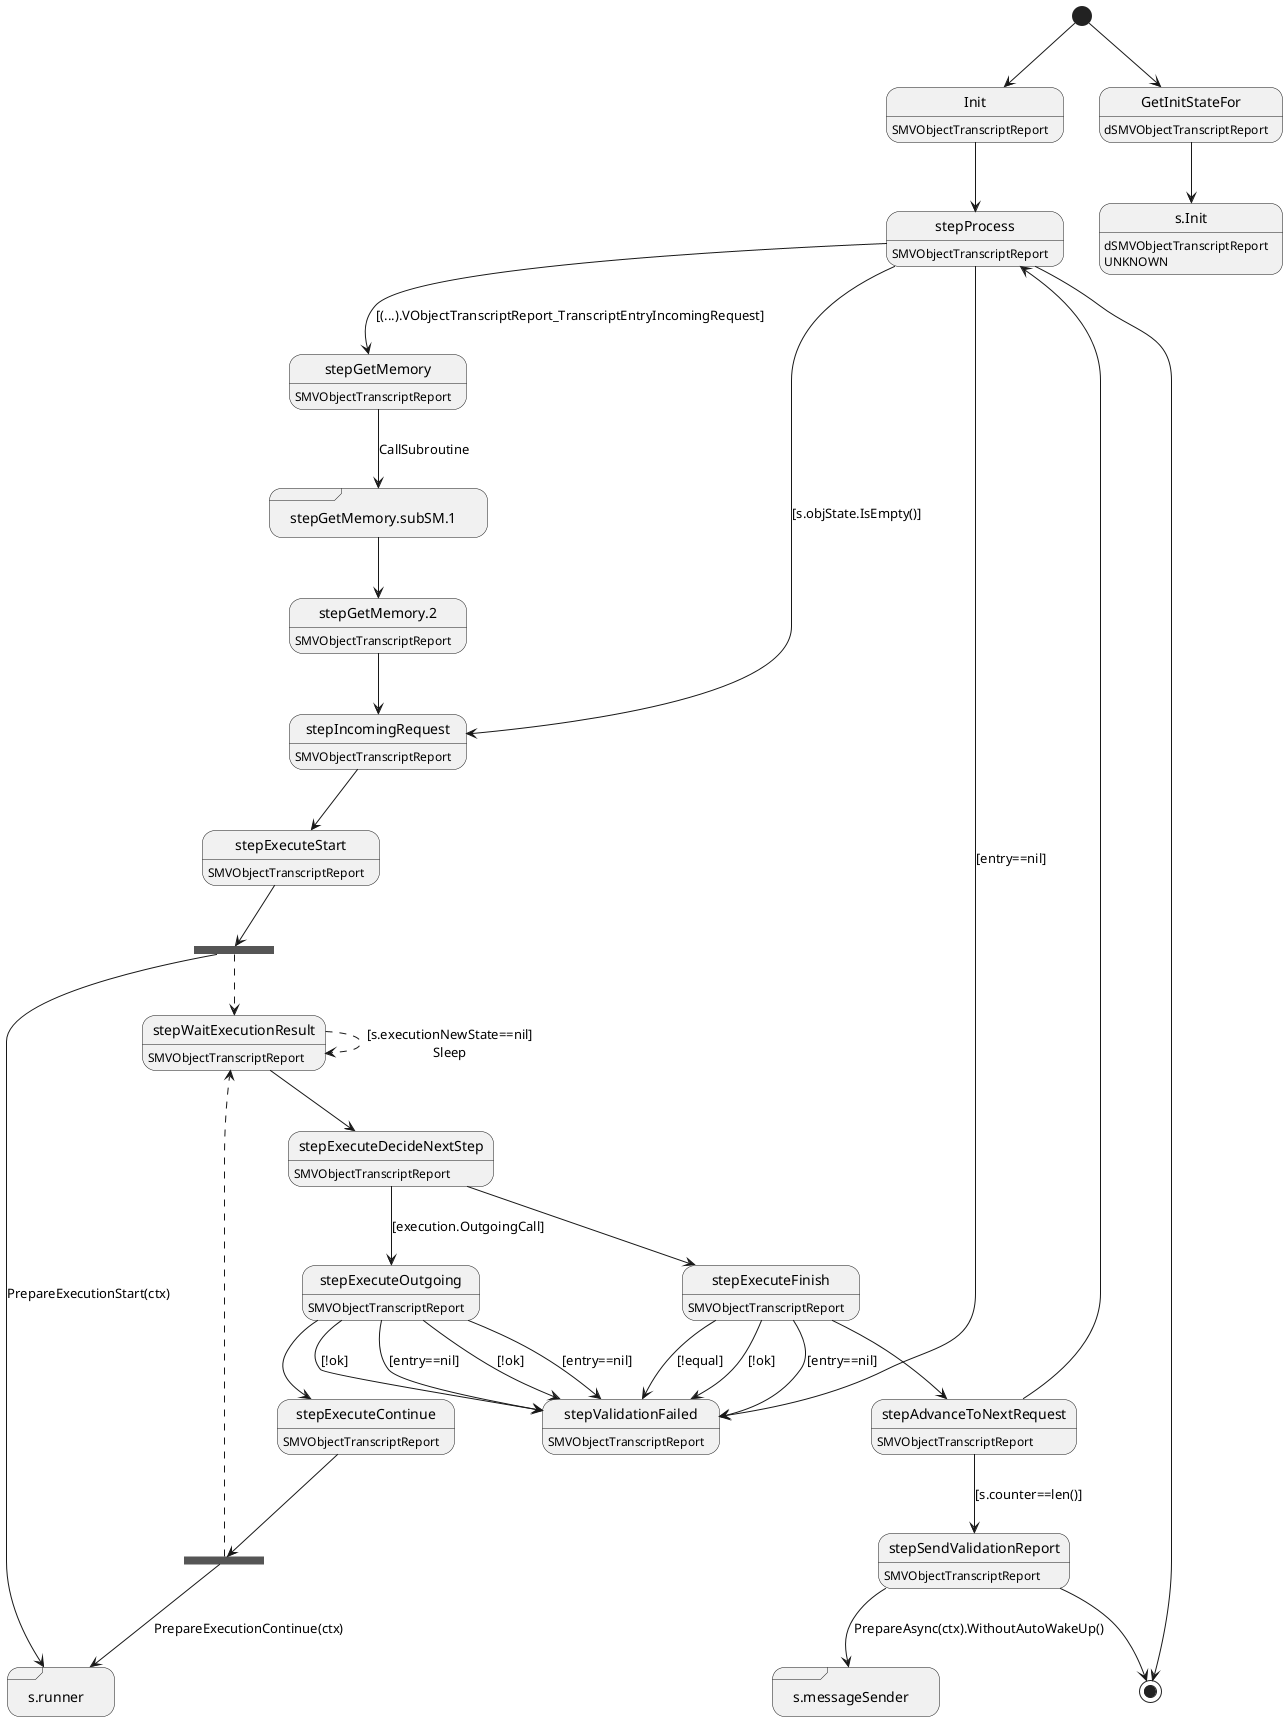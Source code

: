 @startuml
state "Init" as T01_S001
T01_S001 : SMVObjectTranscriptReport
[*] --> T01_S001
T01_S001 --> T01_S002
state "s.messageSender" as T01_S017 <<sdlreceive>>
state "s.runner" as T01_S008 <<sdlreceive>>
T01_S008 : DUPLICATE
state "stepAdvanceToNextRequest" as T01_S015
T01_S015 : SMVObjectTranscriptReport
T01_S015 --> T01_S016 : [s.counter==len()]
T01_S015 --> T01_S002
state "stepExecuteContinue" as T01_S012
T01_S012 : SMVObjectTranscriptReport
state T01_U001 <<fork>>
T01_S012 --> T01_U001
T01_U001 --> T01_S008 : PrepareExecutionContinue(ctx)
T01_U001 --[dashed]> T01_S009
state "stepExecuteDecideNextStep" as T01_S010
T01_S010 : SMVObjectTranscriptReport
T01_S010 --> T01_S011 : [execution.OutgoingCall]
T01_S010 --> T01_S013
state "stepExecuteFinish" as T01_S013
T01_S013 : SMVObjectTranscriptReport
T01_S013 --> T01_S014 : [entry==nil]
T01_S013 --> T01_S014 : [!ok]
T01_S013 --> T01_S014 : [!equal]
T01_S013 --> T01_S015
state "stepExecuteOutgoing" as T01_S011
T01_S011 : SMVObjectTranscriptReport
T01_S011 --> T01_S014 : [entry==nil]
T01_S011 --> T01_S014 : [!ok]
T01_S011 --> T01_S014 : [entry==nil]
T01_S011 --> T01_S014 : [!ok]
T01_S011 --> T01_S012
state "stepExecuteStart" as T01_S007
T01_S007 : SMVObjectTranscriptReport
state T01_U002 <<fork>>
T01_S007 --> T01_U002
T01_U002 --> T01_S008 : PrepareExecutionStart(ctx)
T01_U002 --[dashed]> T01_S009
state "stepGetMemory" as T01_S003
T01_S003 : SMVObjectTranscriptReport
T01_S003 --> T01_S004 : CallSubroutine
state "stepGetMemory.2" as T01_S005
T01_S005 : SMVObjectTranscriptReport
T01_S005 --> T01_S006
state "stepGetMemory.subSM.1" as T01_S004 <<sdlreceive>>
T01_S004 --> T01_S005
state "stepIncomingRequest" as T01_S006
T01_S006 : SMVObjectTranscriptReport
T01_S006 --> T01_S007
state "stepProcess" as T01_S002
T01_S002 : SMVObjectTranscriptReport
T01_S002 --> T01_S014 : [entry==nil]
T01_S002 --> T01_S006 : [s.objState.IsEmpty()]
T01_S002 --> T01_S003 : [(...).VObjectTranscriptReport_TranscriptEntryIncomingRequest]
T01_S002 --> [*]
state "stepSendValidationReport" as T01_S016
T01_S016 : SMVObjectTranscriptReport
T01_S016 --> T01_S017 : PrepareAsync(ctx).WithoutAutoWakeUp()
T01_S016 --> [*]
state "stepValidationFailed" as T01_S014
T01_S014 : SMVObjectTranscriptReport
state "stepWaitExecutionResult" as T01_S009
T01_S009 : SMVObjectTranscriptReport
T01_S009 --[dashed]> T01_S009 : [s.executionNewState==nil]\nSleep
T01_S009 --> T01_S010
state "GetInitStateFor" as T00_S001
T00_S001 : dSMVObjectTranscriptReport
[*] --> T00_S001
state "s.Init" as T00_U003
T00_U003 : dSMVObjectTranscriptReport
T00_U003 : UNKNOWN 
T00_S001 --> T00_U003
@enduml
